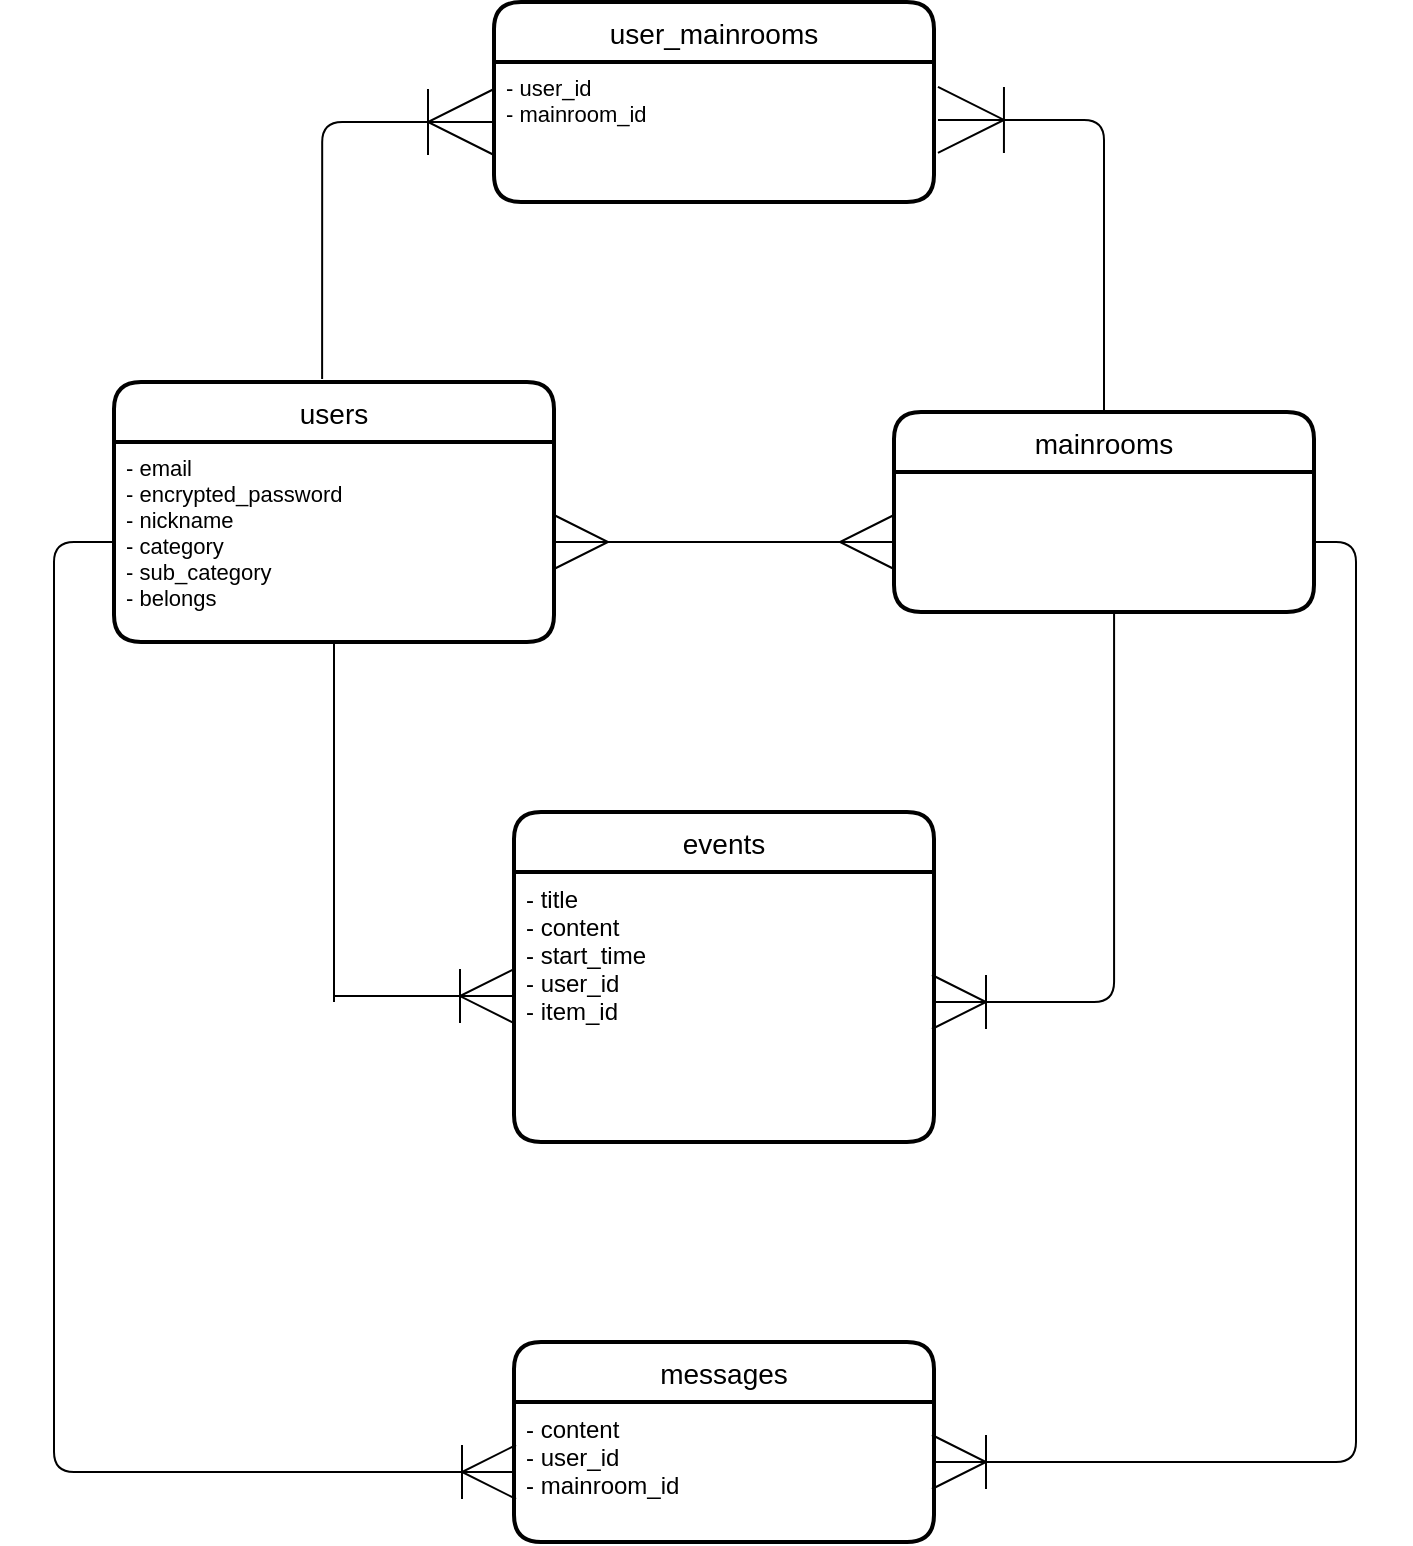 <mxfile>
    <diagram id="gqW31JSFJXKYJe07ppGX" name="ページ1">
        <mxGraphModel dx="721" dy="680" grid="1" gridSize="10" guides="1" tooltips="1" connect="1" arrows="1" fold="1" page="1" pageScale="1" pageWidth="827" pageHeight="1169" math="0" shadow="0">
            <root>
                <mxCell id="0"/>
                <mxCell id="1" parent="0"/>
                <mxCell id="2" value="users" style="swimlane;childLayout=stackLayout;horizontal=1;startSize=30;horizontalStack=0;rounded=1;fontSize=14;fontStyle=0;strokeWidth=2;resizeParent=0;resizeLast=1;shadow=0;dashed=0;align=center;labelBorderColor=none;strokeColor=default;" vertex="1" parent="1">
                    <mxGeometry x="60" y="250" width="220" height="130" as="geometry"/>
                </mxCell>
                <mxCell id="3" value="- email&#10;- encrypted_password&#10;- nickname&#10;- category&#10;- sub_category&#10;- belongs&#10;" style="align=left;strokeColor=none;fillColor=none;spacingLeft=4;fontSize=11;verticalAlign=top;resizable=0;rotatable=0;part=1;" vertex="1" parent="2">
                    <mxGeometry y="30" width="220" height="100" as="geometry"/>
                </mxCell>
                <mxCell id="4" value="mainrooms" style="swimlane;childLayout=stackLayout;horizontal=1;startSize=30;horizontalStack=0;rounded=1;fontSize=14;fontStyle=0;strokeWidth=2;resizeParent=0;resizeLast=1;shadow=0;dashed=0;align=center;verticalAlign=middle;" vertex="1" parent="1">
                    <mxGeometry x="450" y="265" width="210" height="100" as="geometry"/>
                </mxCell>
                <mxCell id="5" value="&lt;font color=&quot;#ffffff&quot; style=&quot;font-size: 11px&quot;&gt;- name&lt;br&gt;&lt;span class=&quot;Apple-converted-space&quot; style=&quot;font-family: &amp;#34;helvetica neue&amp;#34;&quot;&gt;&lt;br&gt;&lt;/span&gt;&lt;/font&gt;&lt;font color=&quot;#ffffff&quot; style=&quot;font-size: 11px&quot;&gt;&lt;br&gt;&lt;/font&gt;" style="text;html=1;align=left;verticalAlign=top;resizable=0;points=[];autosize=1;strokeColor=none;fillColor=none;fontSize=12;" vertex="1" parent="4">
                    <mxGeometry y="30" width="210" height="70" as="geometry"/>
                </mxCell>
                <mxCell id="6" value="events" style="swimlane;childLayout=stackLayout;horizontal=1;startSize=30;horizontalStack=0;rounded=1;fontSize=14;fontStyle=0;strokeWidth=2;resizeParent=0;resizeLast=1;shadow=0;dashed=0;align=center;" vertex="1" parent="1">
                    <mxGeometry x="260" y="465" width="210" height="165" as="geometry"/>
                </mxCell>
                <mxCell id="7" value="- title&#10;- content&#10;- start_time&#10;- user_id&#10;- item_id" style="align=left;strokeColor=none;fillColor=none;spacingLeft=4;fontSize=12;verticalAlign=top;resizable=0;rotatable=0;part=1;" vertex="1" parent="6">
                    <mxGeometry y="30" width="210" height="135" as="geometry"/>
                </mxCell>
                <mxCell id="10" value="" style="edgeStyle=entityRelationEdgeStyle;fontSize=12;html=1;endArrow=ERoneToMany;jumpSize=12;endSize=25;startSize=25;" edge="1" parent="1">
                    <mxGeometry width="100" height="100" relative="1" as="geometry">
                        <mxPoint x="170" y="557" as="sourcePoint"/>
                        <mxPoint x="260" y="557.04" as="targetPoint"/>
                    </mxGeometry>
                </mxCell>
                <mxCell id="11" value="" style="endArrow=none;html=1;rounded=0;fontSize=12;exitX=0.5;exitY=1;exitDx=0;exitDy=0;" edge="1" parent="1" source="3">
                    <mxGeometry relative="1" as="geometry">
                        <mxPoint x="170" y="440" as="sourcePoint"/>
                        <mxPoint x="170" y="560" as="targetPoint"/>
                        <Array as="points"/>
                    </mxGeometry>
                </mxCell>
                <mxCell id="13" value="messages" style="swimlane;childLayout=stackLayout;horizontal=1;startSize=30;horizontalStack=0;rounded=1;fontSize=14;fontStyle=0;strokeWidth=2;resizeParent=0;resizeLast=1;shadow=0;dashed=0;align=center;" vertex="1" parent="1">
                    <mxGeometry x="260" y="730" width="210" height="100" as="geometry"/>
                </mxCell>
                <mxCell id="14" value="- content&#10;- user_id&#10;- mainroom_id" style="align=left;strokeColor=none;fillColor=none;spacingLeft=4;fontSize=12;verticalAlign=top;resizable=0;rotatable=0;part=1;" vertex="1" parent="13">
                    <mxGeometry y="30" width="210" height="70" as="geometry"/>
                </mxCell>
                <mxCell id="15" value="user_mainrooms" style="swimlane;childLayout=stackLayout;horizontal=1;startSize=30;horizontalStack=0;rounded=1;fontSize=14;fontStyle=0;strokeWidth=2;resizeParent=0;resizeLast=1;shadow=0;dashed=0;align=center;labelBorderColor=none;strokeColor=default;" vertex="1" parent="1">
                    <mxGeometry x="250" y="60" width="220" height="100" as="geometry"/>
                </mxCell>
                <mxCell id="16" value="- user_id&#10;- mainroom_id" style="align=left;strokeColor=none;fillColor=none;spacingLeft=4;fontSize=11;verticalAlign=top;resizable=0;rotatable=0;part=1;" vertex="1" parent="15">
                    <mxGeometry y="30" width="220" height="70" as="geometry"/>
                </mxCell>
                <mxCell id="17" value="" style="edgeStyle=orthogonalEdgeStyle;fontSize=12;html=1;endArrow=ERoneToMany;jumpSize=12;endSize=31;startSize=20;entryX=1.009;entryY=0.414;entryDx=0;entryDy=0;entryPerimeter=0;exitX=0.5;exitY=0;exitDx=0;exitDy=0;" edge="1" parent="1" target="16" source="4">
                    <mxGeometry width="100" height="100" relative="1" as="geometry">
                        <mxPoint x="640" y="120" as="sourcePoint"/>
                        <mxPoint x="640" y="120" as="targetPoint"/>
                        <Array as="points">
                            <mxPoint x="555" y="119"/>
                        </Array>
                    </mxGeometry>
                </mxCell>
                <mxCell id="18" value="" style="edgeStyle=orthogonalEdgeStyle;fontSize=12;html=1;endArrow=ERoneToMany;jumpSize=12;endSize=31;startSize=20;exitX=0.473;exitY=-0.012;exitDx=0;exitDy=0;exitPerimeter=0;" edge="1" parent="1" source="2">
                    <mxGeometry width="100" height="100" relative="1" as="geometry">
                        <mxPoint x="100" y="120" as="sourcePoint"/>
                        <mxPoint x="250" y="120" as="targetPoint"/>
                        <Array as="points">
                            <mxPoint x="164" y="120"/>
                        </Array>
                    </mxGeometry>
                </mxCell>
                <mxCell id="19" value="" style="edgeStyle=entityRelationEdgeStyle;fontSize=12;html=1;endArrow=ERmany;startArrow=ERmany;exitX=1;exitY=0.5;exitDx=0;exitDy=0;targetPerimeterSpacing=0;endSize=25;startSize=25;" edge="1" parent="1" source="3" target="5">
                    <mxGeometry width="100" height="100" relative="1" as="geometry">
                        <mxPoint x="350" y="450" as="sourcePoint"/>
                        <mxPoint x="450" y="350" as="targetPoint"/>
                    </mxGeometry>
                </mxCell>
                <mxCell id="21" value="" style="edgeStyle=elbowEdgeStyle;fontSize=12;html=1;endArrow=ERoneToMany;startSize=25;endSize=25;targetPerimeterSpacing=-1;elbow=vertical;exitX=0.524;exitY=0.986;exitDx=0;exitDy=0;exitPerimeter=0;" edge="1" parent="1" source="5" target="7">
                    <mxGeometry width="100" height="100" relative="1" as="geometry">
                        <mxPoint x="550" y="485" as="sourcePoint"/>
                        <mxPoint x="490" y="530" as="targetPoint"/>
                        <Array as="points">
                            <mxPoint x="560" y="560"/>
                        </Array>
                    </mxGeometry>
                </mxCell>
                <mxCell id="22" value="" style="edgeStyle=elbowEdgeStyle;fontSize=12;html=1;endArrow=ERoneToMany;startSize=25;endSize=25;targetPerimeterSpacing=-1;elbow=vertical;" edge="1" parent="1" source="5" target="14">
                    <mxGeometry width="100" height="100" relative="1" as="geometry">
                        <mxPoint x="681" y="330" as="sourcePoint"/>
                        <mxPoint x="590" y="525.98" as="targetPoint"/>
                        <Array as="points">
                            <mxPoint x="681" y="790"/>
                        </Array>
                    </mxGeometry>
                </mxCell>
                <mxCell id="23" value="" style="edgeStyle=elbowEdgeStyle;fontSize=12;html=1;endArrow=ERoneToMany;startSize=25;endSize=25;targetPerimeterSpacing=-1;elbow=vertical;" edge="1" parent="1" source="3" target="14">
                    <mxGeometry width="100" height="100" relative="1" as="geometry">
                        <mxPoint x="30" y="330" as="sourcePoint"/>
                        <mxPoint x="-150" y="790" as="targetPoint"/>
                        <Array as="points">
                            <mxPoint x="30" y="560"/>
                        </Array>
                    </mxGeometry>
                </mxCell>
            </root>
        </mxGraphModel>
    </diagram>
</mxfile>